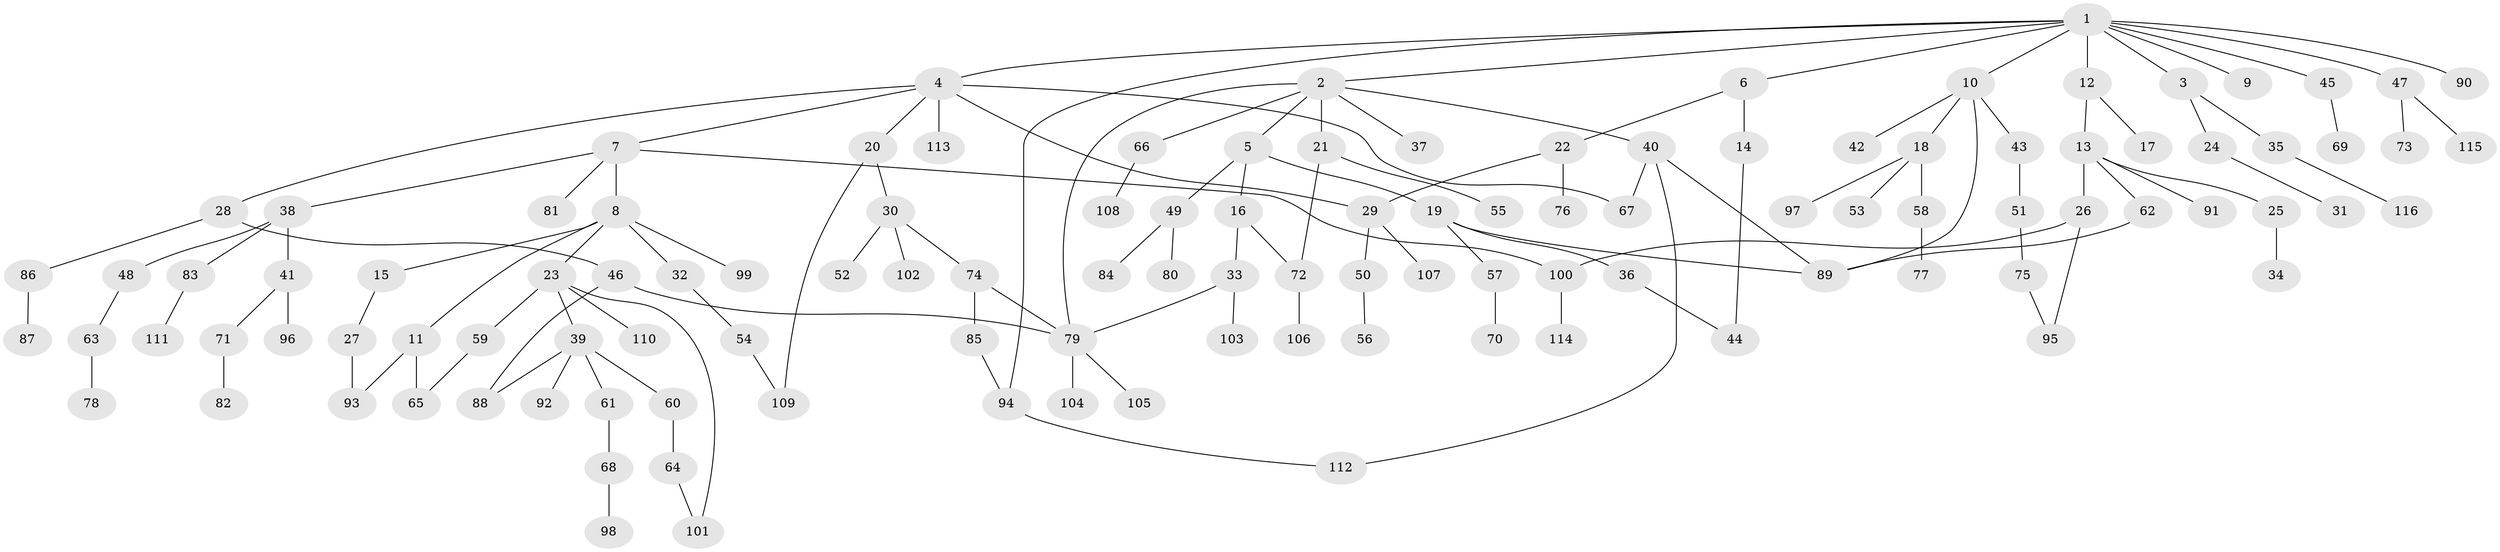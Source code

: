// Generated by graph-tools (version 1.1) at 2025/01/03/09/25 03:01:11]
// undirected, 116 vertices, 134 edges
graph export_dot {
graph [start="1"]
  node [color=gray90,style=filled];
  1;
  2;
  3;
  4;
  5;
  6;
  7;
  8;
  9;
  10;
  11;
  12;
  13;
  14;
  15;
  16;
  17;
  18;
  19;
  20;
  21;
  22;
  23;
  24;
  25;
  26;
  27;
  28;
  29;
  30;
  31;
  32;
  33;
  34;
  35;
  36;
  37;
  38;
  39;
  40;
  41;
  42;
  43;
  44;
  45;
  46;
  47;
  48;
  49;
  50;
  51;
  52;
  53;
  54;
  55;
  56;
  57;
  58;
  59;
  60;
  61;
  62;
  63;
  64;
  65;
  66;
  67;
  68;
  69;
  70;
  71;
  72;
  73;
  74;
  75;
  76;
  77;
  78;
  79;
  80;
  81;
  82;
  83;
  84;
  85;
  86;
  87;
  88;
  89;
  90;
  91;
  92;
  93;
  94;
  95;
  96;
  97;
  98;
  99;
  100;
  101;
  102;
  103;
  104;
  105;
  106;
  107;
  108;
  109;
  110;
  111;
  112;
  113;
  114;
  115;
  116;
  1 -- 2;
  1 -- 3;
  1 -- 4;
  1 -- 6;
  1 -- 9;
  1 -- 10;
  1 -- 12;
  1 -- 45;
  1 -- 47;
  1 -- 90;
  1 -- 94;
  2 -- 5;
  2 -- 21;
  2 -- 37;
  2 -- 40;
  2 -- 66;
  2 -- 79;
  3 -- 24;
  3 -- 35;
  4 -- 7;
  4 -- 20;
  4 -- 28;
  4 -- 29;
  4 -- 113;
  4 -- 67;
  5 -- 16;
  5 -- 19;
  5 -- 49;
  6 -- 14;
  6 -- 22;
  7 -- 8;
  7 -- 38;
  7 -- 81;
  7 -- 100;
  8 -- 11;
  8 -- 15;
  8 -- 23;
  8 -- 32;
  8 -- 99;
  10 -- 18;
  10 -- 42;
  10 -- 43;
  10 -- 89;
  11 -- 93;
  11 -- 65;
  12 -- 13;
  12 -- 17;
  13 -- 25;
  13 -- 26;
  13 -- 62;
  13 -- 91;
  14 -- 44;
  15 -- 27;
  16 -- 33;
  16 -- 72;
  18 -- 53;
  18 -- 58;
  18 -- 97;
  19 -- 36;
  19 -- 57;
  19 -- 89;
  20 -- 30;
  20 -- 109;
  21 -- 55;
  21 -- 72;
  22 -- 76;
  22 -- 29;
  23 -- 39;
  23 -- 59;
  23 -- 110;
  23 -- 101;
  24 -- 31;
  25 -- 34;
  26 -- 95;
  26 -- 100;
  27 -- 93;
  28 -- 46;
  28 -- 86;
  29 -- 50;
  29 -- 107;
  30 -- 52;
  30 -- 74;
  30 -- 102;
  32 -- 54;
  33 -- 103;
  33 -- 79;
  35 -- 116;
  36 -- 44;
  38 -- 41;
  38 -- 48;
  38 -- 83;
  39 -- 60;
  39 -- 61;
  39 -- 92;
  39 -- 88;
  40 -- 67;
  40 -- 89;
  40 -- 112;
  41 -- 71;
  41 -- 96;
  43 -- 51;
  45 -- 69;
  46 -- 79;
  46 -- 88;
  47 -- 73;
  47 -- 115;
  48 -- 63;
  49 -- 80;
  49 -- 84;
  50 -- 56;
  51 -- 75;
  54 -- 109;
  57 -- 70;
  58 -- 77;
  59 -- 65;
  60 -- 64;
  61 -- 68;
  62 -- 89;
  63 -- 78;
  64 -- 101;
  66 -- 108;
  68 -- 98;
  71 -- 82;
  72 -- 106;
  74 -- 85;
  74 -- 79;
  75 -- 95;
  79 -- 104;
  79 -- 105;
  83 -- 111;
  85 -- 94;
  86 -- 87;
  94 -- 112;
  100 -- 114;
}
